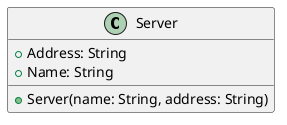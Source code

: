 @startuml
class Server {
    + Address: String
    + Name: String

    + Server(name: String, address: String)
}

@enduml